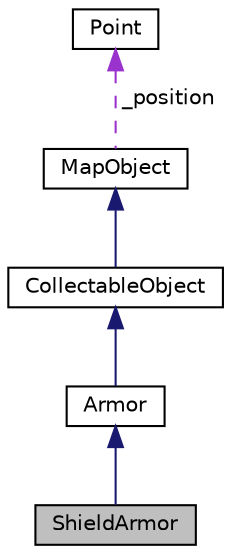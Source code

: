 digraph "ShieldArmor"
{
  edge [fontname="Helvetica",fontsize="10",labelfontname="Helvetica",labelfontsize="10"];
  node [fontname="Helvetica",fontsize="10",shape=record];
  Node4 [label="ShieldArmor",height=0.2,width=0.4,color="black", fillcolor="grey75", style="filled", fontcolor="black"];
  Node5 -> Node4 [dir="back",color="midnightblue",fontsize="10",style="solid",fontname="Helvetica"];
  Node5 [label="Armor",height=0.2,width=0.4,color="black", fillcolor="white", style="filled",URL="$class_armor.html"];
  Node6 -> Node5 [dir="back",color="midnightblue",fontsize="10",style="solid",fontname="Helvetica"];
  Node6 [label="CollectableObject",height=0.2,width=0.4,color="black", fillcolor="white", style="filled",URL="$class_collectable_object.html"];
  Node7 -> Node6 [dir="back",color="midnightblue",fontsize="10",style="solid",fontname="Helvetica"];
  Node7 [label="MapObject",height=0.2,width=0.4,color="black", fillcolor="white", style="filled",URL="$class_map_object.html"];
  Node8 -> Node7 [dir="back",color="darkorchid3",fontsize="10",style="dashed",label=" _position" ,fontname="Helvetica"];
  Node8 [label="Point",height=0.2,width=0.4,color="black", fillcolor="white", style="filled",URL="$class_point.html"];
}
